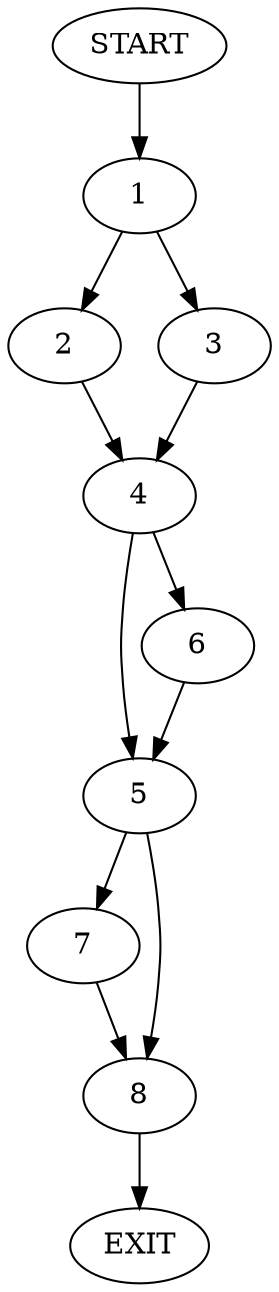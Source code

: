 digraph {
0 [label="START"]
9 [label="EXIT"]
0 -> 1
1 -> 2
1 -> 3
2 -> 4
3 -> 4
4 -> 5
4 -> 6
5 -> 7
5 -> 8
6 -> 5
7 -> 8
8 -> 9
}
